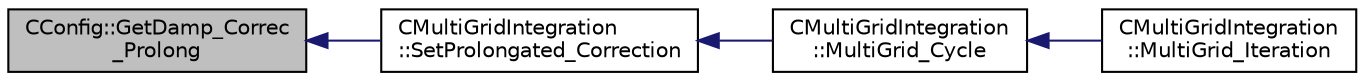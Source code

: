 digraph "CConfig::GetDamp_Correc_Prolong"
{
  edge [fontname="Helvetica",fontsize="10",labelfontname="Helvetica",labelfontsize="10"];
  node [fontname="Helvetica",fontsize="10",shape=record];
  rankdir="LR";
  Node1607 [label="CConfig::GetDamp_Correc\l_Prolong",height=0.2,width=0.4,color="black", fillcolor="grey75", style="filled", fontcolor="black"];
  Node1607 -> Node1608 [dir="back",color="midnightblue",fontsize="10",style="solid",fontname="Helvetica"];
  Node1608 [label="CMultiGridIntegration\l::SetProlongated_Correction",height=0.2,width=0.4,color="black", fillcolor="white", style="filled",URL="$class_c_multi_grid_integration.html#a5d0d450972f5c004596b3f0abdae3015",tooltip="Set the value of the corrected fine grid solution. "];
  Node1608 -> Node1609 [dir="back",color="midnightblue",fontsize="10",style="solid",fontname="Helvetica"];
  Node1609 [label="CMultiGridIntegration\l::MultiGrid_Cycle",height=0.2,width=0.4,color="black", fillcolor="white", style="filled",URL="$class_c_multi_grid_integration.html#aa9a52a00a3417c465307ae6aea035f41",tooltip="Perform a Full-Approximation Storage (FAS) Multigrid. "];
  Node1609 -> Node1610 [dir="back",color="midnightblue",fontsize="10",style="solid",fontname="Helvetica"];
  Node1610 [label="CMultiGridIntegration\l::MultiGrid_Iteration",height=0.2,width=0.4,color="black", fillcolor="white", style="filled",URL="$class_c_multi_grid_integration.html#af0b4014222a37402257b735d2ca32a81",tooltip="This subroutine calls the MultiGrid_Cycle and also prepare the multigrid levels and the monitoring..."];
}
